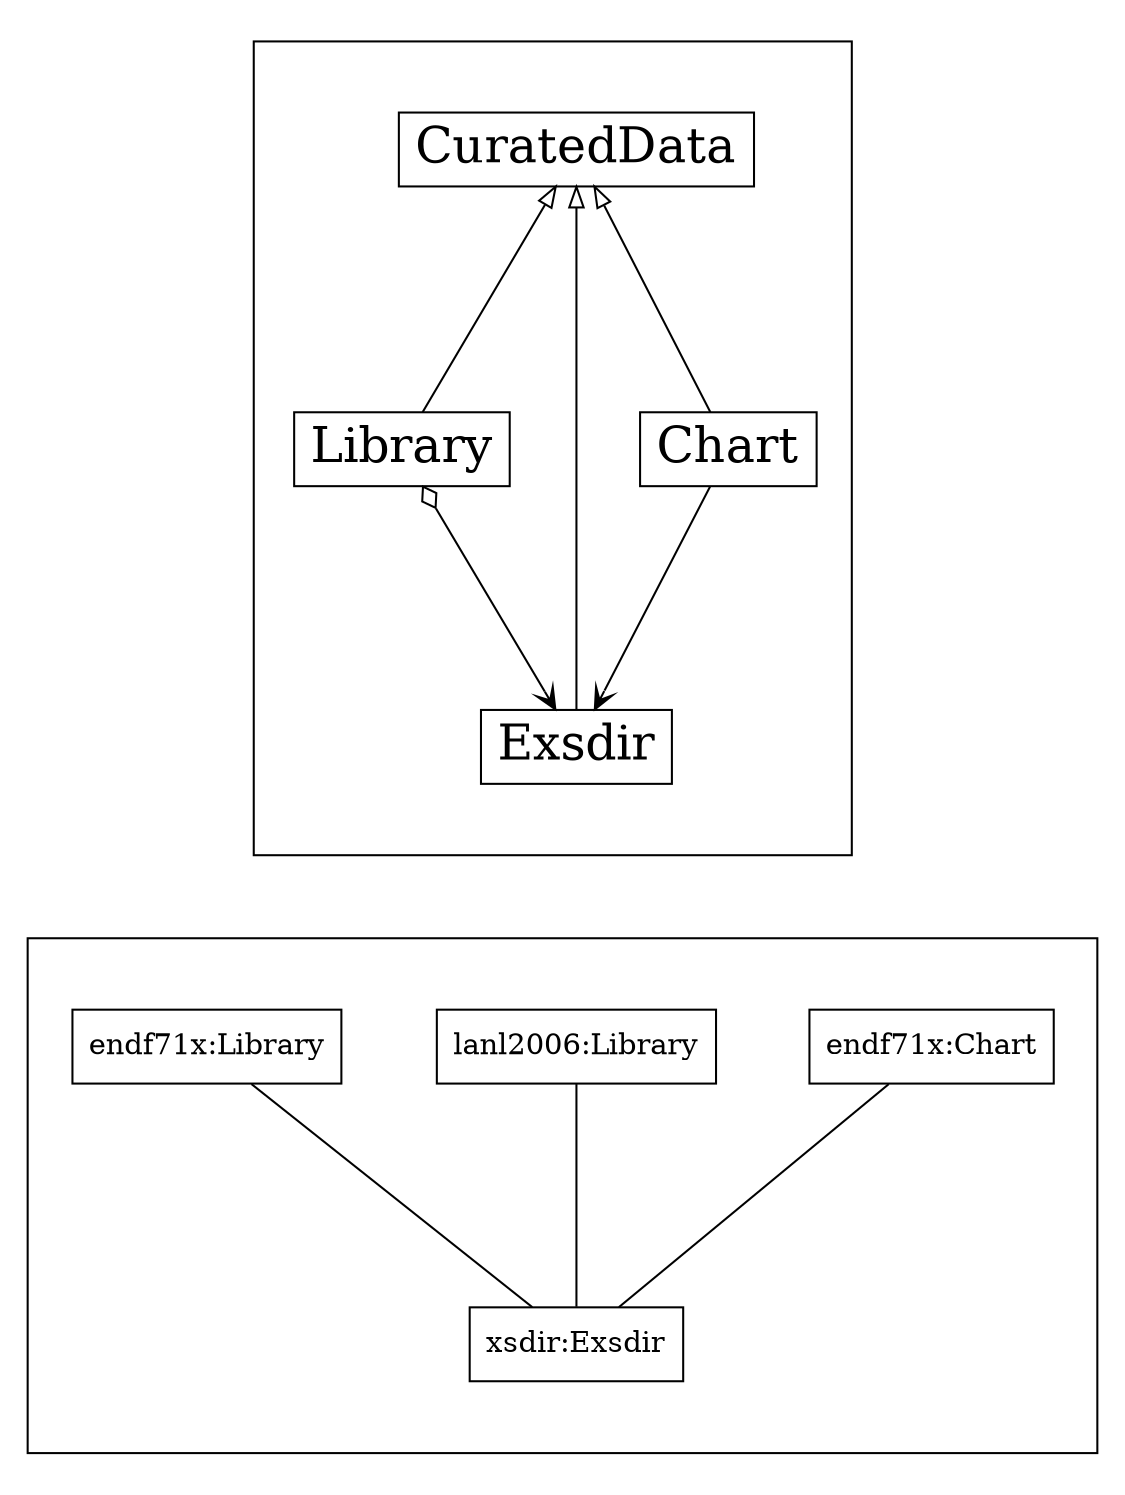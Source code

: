 digraph class {
        size="7.5,10";
        center=1;
        ratio=fill
        subgraph cluster1 {
                 rankdir=BT;
                 node[shape=box, fontsize=24];
                 Library -> Exsdir[dir=both,arrowhead=open,arrowtail=odiamond];
                 Chart -> Exsdir[arrowhead=open];
                 edge[arrowhead=empty];
                 Chart -> CuratedData;
                 Exsdir -> CuratedData;
                 Library -> CuratedData;
                 {rank=min; CuratedData}
                 {rank=same; Library; Chart}
                 {rank=max; Exsdir}
        }
        subgraph cluster2 {
                 center=1;
                 ratio=fill
                 node[shape=box];
                 chart[label="endf71x:Chart"];
                 lanl2006[label="lanl2006:Library"];
                 endf71x[label="endf71x:Library"];
                 xsdir[label="xsdir:Exsdir"];
                 edge[arrowhead=none];
                 lanl2006 -> xsdir;
                 endf71x -> xsdir;
                 chart -> xsdir;
        }
        Exsdir -> lanl2006[style=invis,ltail=cluster0,lhead=cluster1];
}
